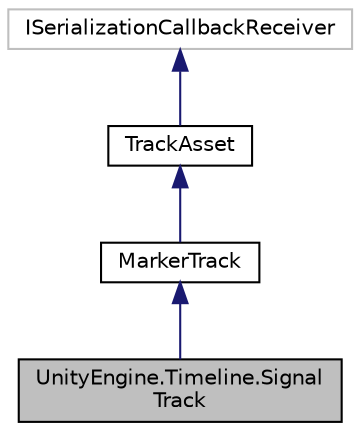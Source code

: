 digraph "UnityEngine.Timeline.SignalTrack"
{
 // LATEX_PDF_SIZE
  edge [fontname="Helvetica",fontsize="10",labelfontname="Helvetica",labelfontsize="10"];
  node [fontname="Helvetica",fontsize="10",shape=record];
  Node1 [label="UnityEngine.Timeline.Signal\lTrack",height=0.2,width=0.4,color="black", fillcolor="grey75", style="filled", fontcolor="black",tooltip="Use this track to emit signals to a bound SignalReceiver."];
  Node2 -> Node1 [dir="back",color="midnightblue",fontsize="10",style="solid",fontname="Helvetica"];
  Node2 [label="MarkerTrack",height=0.2,width=0.4,color="black", fillcolor="white", style="filled",URL="$class_unity_engine_1_1_timeline_1_1_marker_track.html",tooltip="Use this track to add Markers bound to a GameObject."];
  Node3 -> Node2 [dir="back",color="midnightblue",fontsize="10",style="solid",fontname="Helvetica"];
  Node3 [label="TrackAsset",height=0.2,width=0.4,color="black", fillcolor="white", style="filled",URL="$class_unity_engine_1_1_timeline_1_1_track_asset.html",tooltip="A PlayableAsset representing a track inside a timeline."];
  Node4 -> Node3 [dir="back",color="midnightblue",fontsize="10",style="solid",fontname="Helvetica"];
  Node4 [label="ISerializationCallbackReceiver",height=0.2,width=0.4,color="grey75", fillcolor="white", style="filled",tooltip=" "];
}
